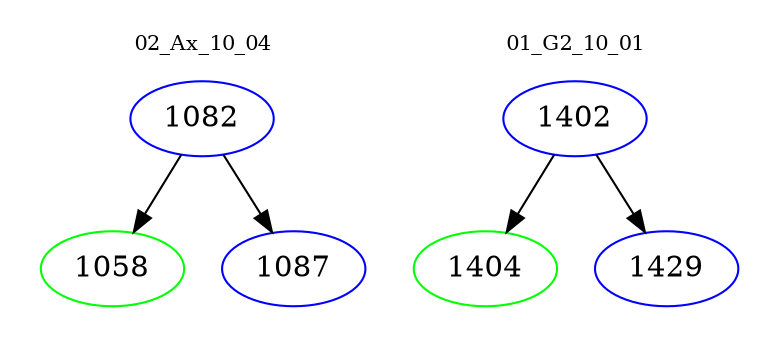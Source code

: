digraph{
subgraph cluster_0 {
color = white
label = "02_Ax_10_04";
fontsize=10;
T0_1082 [label="1082", color="blue"]
T0_1082 -> T0_1058 [color="black"]
T0_1058 [label="1058", color="green"]
T0_1082 -> T0_1087 [color="black"]
T0_1087 [label="1087", color="blue"]
}
subgraph cluster_1 {
color = white
label = "01_G2_10_01";
fontsize=10;
T1_1402 [label="1402", color="blue"]
T1_1402 -> T1_1404 [color="black"]
T1_1404 [label="1404", color="green"]
T1_1402 -> T1_1429 [color="black"]
T1_1429 [label="1429", color="blue"]
}
}
